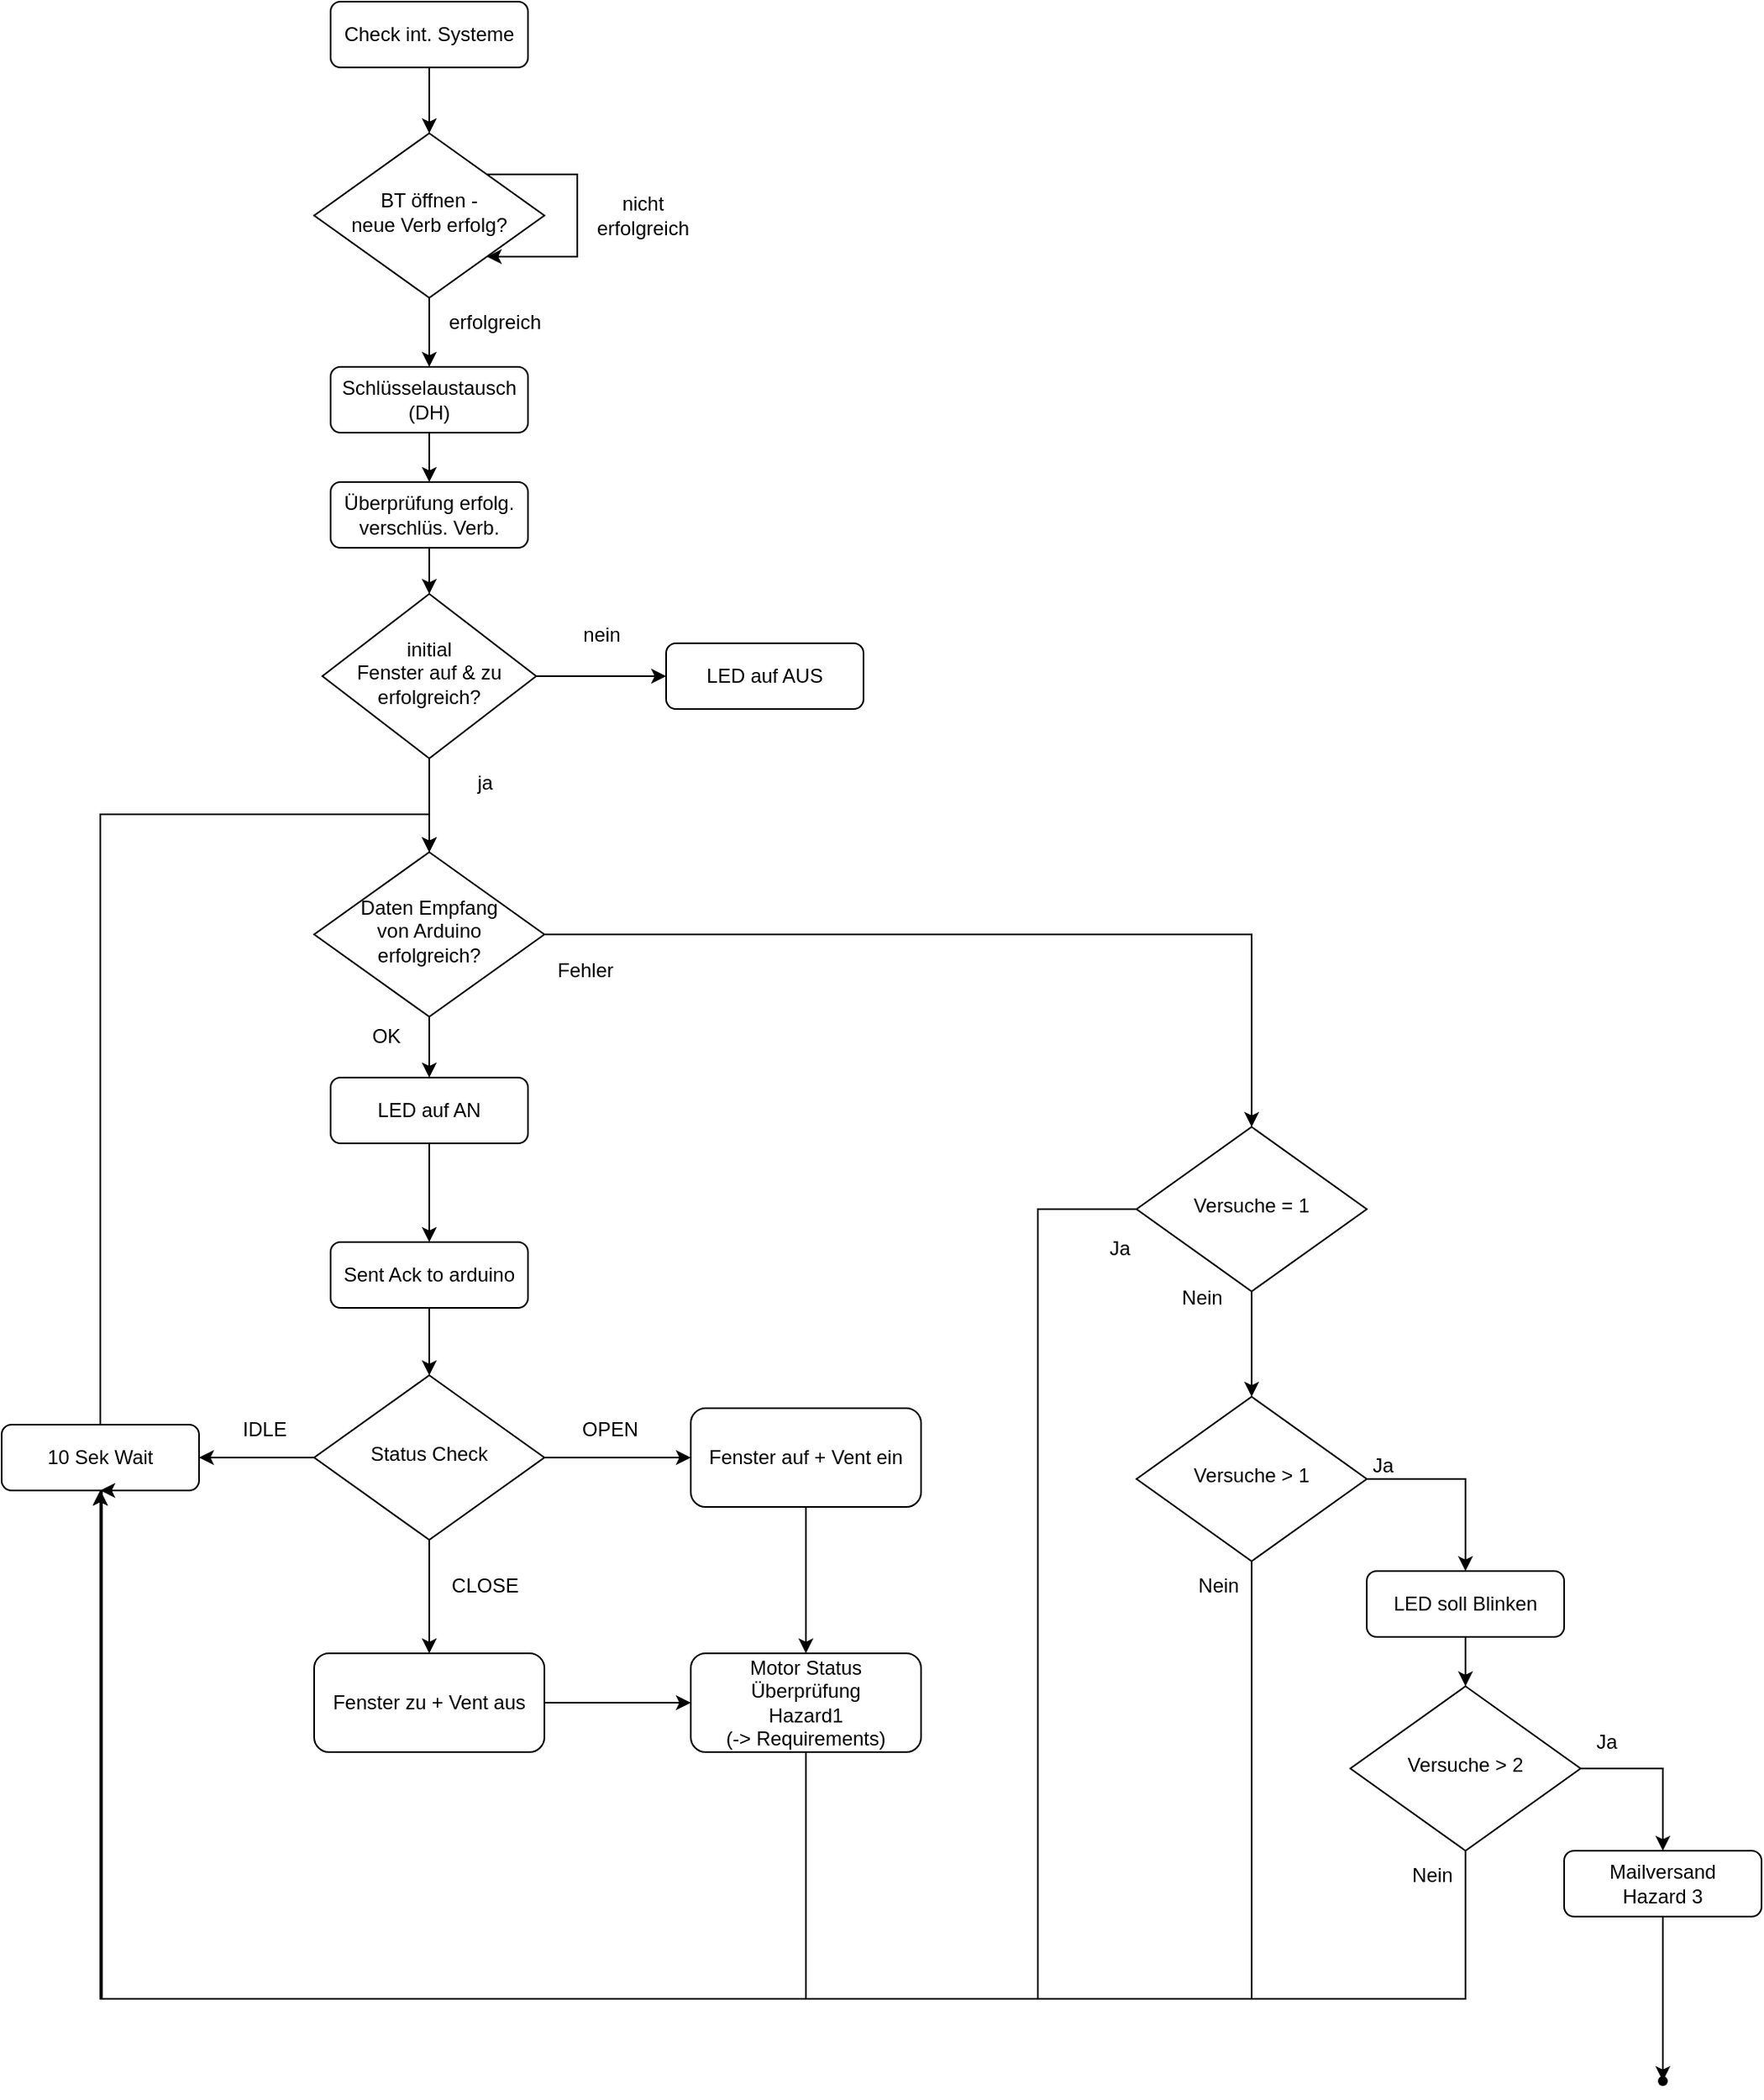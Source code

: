 <mxfile version="24.7.17">
  <diagram id="C5RBs43oDa-KdzZeNtuy" name="Page-1">
    <mxGraphModel dx="2261" dy="1915" grid="1" gridSize="10" guides="1" tooltips="1" connect="1" arrows="1" fold="1" page="1" pageScale="1" pageWidth="827" pageHeight="1169" math="0" shadow="0">
      <root>
        <mxCell id="WIyWlLk6GJQsqaUBKTNV-0" />
        <mxCell id="WIyWlLk6GJQsqaUBKTNV-1" parent="WIyWlLk6GJQsqaUBKTNV-0" />
        <mxCell id="l26qYK3cwUCG7lWAEhgh-0" style="edgeStyle=orthogonalEdgeStyle;rounded=0;orthogonalLoop=1;jettySize=auto;html=1;entryX=0.5;entryY=0;entryDx=0;entryDy=0;" parent="WIyWlLk6GJQsqaUBKTNV-1" source="l26qYK3cwUCG7lWAEhgh-1" target="l26qYK3cwUCG7lWAEhgh-3" edge="1">
          <mxGeometry relative="1" as="geometry" />
        </mxCell>
        <mxCell id="l26qYK3cwUCG7lWAEhgh-1" value="Check int. Systeme" style="rounded=1;whiteSpace=wrap;html=1;fontSize=12;glass=0;strokeWidth=1;shadow=0;" parent="WIyWlLk6GJQsqaUBKTNV-1" vertex="1">
          <mxGeometry x="150" y="-574" width="120" height="40" as="geometry" />
        </mxCell>
        <mxCell id="l26qYK3cwUCG7lWAEhgh-2" style="edgeStyle=orthogonalEdgeStyle;rounded=0;orthogonalLoop=1;jettySize=auto;html=1;entryX=0.5;entryY=0;entryDx=0;entryDy=0;" parent="WIyWlLk6GJQsqaUBKTNV-1" source="l26qYK3cwUCG7lWAEhgh-3" target="l26qYK3cwUCG7lWAEhgh-7" edge="1">
          <mxGeometry relative="1" as="geometry" />
        </mxCell>
        <mxCell id="l26qYK3cwUCG7lWAEhgh-3" value="BT öffnen - &lt;br&gt;neue Verb erfolg?" style="rhombus;whiteSpace=wrap;html=1;shadow=0;fontFamily=Helvetica;fontSize=12;align=center;strokeWidth=1;spacing=6;spacingTop=-4;" parent="WIyWlLk6GJQsqaUBKTNV-1" vertex="1">
          <mxGeometry x="140" y="-494" width="140" height="100" as="geometry" />
        </mxCell>
        <mxCell id="l26qYK3cwUCG7lWAEhgh-4" style="edgeStyle=orthogonalEdgeStyle;rounded=0;orthogonalLoop=1;jettySize=auto;html=1;exitX=1;exitY=0;exitDx=0;exitDy=0;entryX=1;entryY=1;entryDx=0;entryDy=0;" parent="WIyWlLk6GJQsqaUBKTNV-1" source="l26qYK3cwUCG7lWAEhgh-3" target="l26qYK3cwUCG7lWAEhgh-3" edge="1">
          <mxGeometry relative="1" as="geometry">
            <Array as="points">
              <mxPoint x="300" y="-469" />
              <mxPoint x="300" y="-419" />
            </Array>
          </mxGeometry>
        </mxCell>
        <mxCell id="l26qYK3cwUCG7lWAEhgh-5" value="nicht erfolgreich" style="text;html=1;align=center;verticalAlign=middle;whiteSpace=wrap;rounded=0;" parent="WIyWlLk6GJQsqaUBKTNV-1" vertex="1">
          <mxGeometry x="310" y="-459" width="60" height="30" as="geometry" />
        </mxCell>
        <mxCell id="l26qYK3cwUCG7lWAEhgh-6" style="edgeStyle=orthogonalEdgeStyle;rounded=0;orthogonalLoop=1;jettySize=auto;html=1;entryX=0.5;entryY=0;entryDx=0;entryDy=0;" parent="WIyWlLk6GJQsqaUBKTNV-1" source="l26qYK3cwUCG7lWAEhgh-7" target="l26qYK3cwUCG7lWAEhgh-8" edge="1">
          <mxGeometry relative="1" as="geometry" />
        </mxCell>
        <mxCell id="l26qYK3cwUCG7lWAEhgh-7" value="Schlüsselaustausch (DH)" style="rounded=1;whiteSpace=wrap;html=1;fontSize=12;glass=0;strokeWidth=1;shadow=0;" parent="WIyWlLk6GJQsqaUBKTNV-1" vertex="1">
          <mxGeometry x="150" y="-352" width="120" height="40" as="geometry" />
        </mxCell>
        <mxCell id="LLAgoQ3-aO-jd1RpZhgR-37" style="edgeStyle=orthogonalEdgeStyle;rounded=0;orthogonalLoop=1;jettySize=auto;html=1;entryX=0.5;entryY=0;entryDx=0;entryDy=0;" parent="WIyWlLk6GJQsqaUBKTNV-1" source="l26qYK3cwUCG7lWAEhgh-8" target="LLAgoQ3-aO-jd1RpZhgR-32" edge="1">
          <mxGeometry relative="1" as="geometry" />
        </mxCell>
        <mxCell id="l26qYK3cwUCG7lWAEhgh-8" value="Überprüfung erfolg. verschlüs. Verb." style="rounded=1;whiteSpace=wrap;html=1;fontSize=12;glass=0;strokeWidth=1;shadow=0;" parent="WIyWlLk6GJQsqaUBKTNV-1" vertex="1">
          <mxGeometry x="150" y="-282" width="120" height="40" as="geometry" />
        </mxCell>
        <mxCell id="l26qYK3cwUCG7lWAEhgh-9" value="erfolgreich" style="text;html=1;align=center;verticalAlign=middle;whiteSpace=wrap;rounded=0;" parent="WIyWlLk6GJQsqaUBKTNV-1" vertex="1">
          <mxGeometry x="220" y="-394" width="60" height="30" as="geometry" />
        </mxCell>
        <mxCell id="l26qYK3cwUCG7lWAEhgh-18" style="edgeStyle=orthogonalEdgeStyle;rounded=0;orthogonalLoop=1;jettySize=auto;html=1;entryX=0.5;entryY=0;entryDx=0;entryDy=0;" parent="WIyWlLk6GJQsqaUBKTNV-1" source="l26qYK3cwUCG7lWAEhgh-12" target="IoJXoEX7-xDpXQFDrcYZ-3" edge="1">
          <mxGeometry relative="1" as="geometry">
            <mxPoint x="369" y="190" as="targetPoint" />
          </mxGeometry>
        </mxCell>
        <mxCell id="IoJXoEX7-xDpXQFDrcYZ-32" value="" style="edgeStyle=orthogonalEdgeStyle;rounded=0;orthogonalLoop=1;jettySize=auto;html=1;" parent="WIyWlLk6GJQsqaUBKTNV-1" source="l26qYK3cwUCG7lWAEhgh-12" target="LLAgoQ3-aO-jd1RpZhgR-38" edge="1">
          <mxGeometry relative="1" as="geometry" />
        </mxCell>
        <mxCell id="l26qYK3cwUCG7lWAEhgh-12" value="Daten Empfang&lt;br&gt;von Arduino&lt;br&gt;erfolgreich?" style="rhombus;whiteSpace=wrap;html=1;shadow=0;fontFamily=Helvetica;fontSize=12;align=center;strokeWidth=1;spacing=6;spacingTop=-4;" parent="WIyWlLk6GJQsqaUBKTNV-1" vertex="1">
          <mxGeometry x="140" y="-57" width="140" height="100" as="geometry" />
        </mxCell>
        <mxCell id="l26qYK3cwUCG7lWAEhgh-19" value="Fehler" style="text;html=1;align=center;verticalAlign=middle;whiteSpace=wrap;rounded=0;" parent="WIyWlLk6GJQsqaUBKTNV-1" vertex="1">
          <mxGeometry x="275" width="60" height="30" as="geometry" />
        </mxCell>
        <mxCell id="k3Ih1Ygd1gaxLAj5tbEp-6" value="Ja" style="text;html=1;align=center;verticalAlign=middle;whiteSpace=wrap;rounded=0;" parent="WIyWlLk6GJQsqaUBKTNV-1" vertex="1">
          <mxGeometry x="600" y="169" width="60" height="30" as="geometry" />
        </mxCell>
        <mxCell id="qPAPX_r_gzgLat9bHxzs-1" value="" style="edgeStyle=orthogonalEdgeStyle;rounded=0;orthogonalLoop=1;jettySize=auto;html=1;" edge="1" parent="WIyWlLk6GJQsqaUBKTNV-1" source="k3Ih1Ygd1gaxLAj5tbEp-11" target="qPAPX_r_gzgLat9bHxzs-0">
          <mxGeometry relative="1" as="geometry" />
        </mxCell>
        <mxCell id="k3Ih1Ygd1gaxLAj5tbEp-11" value="Mailversand&lt;br&gt;Hazard 3" style="rounded=1;whiteSpace=wrap;html=1;fontSize=12;glass=0;strokeWidth=1;shadow=0;" parent="WIyWlLk6GJQsqaUBKTNV-1" vertex="1">
          <mxGeometry x="900" y="550" width="120" height="40" as="geometry" />
        </mxCell>
        <mxCell id="LLAgoQ3-aO-jd1RpZhgR-13" style="edgeStyle=orthogonalEdgeStyle;rounded=0;orthogonalLoop=1;jettySize=auto;html=1;entryX=1;entryY=0.5;entryDx=0;entryDy=0;" parent="WIyWlLk6GJQsqaUBKTNV-1" source="LLAgoQ3-aO-jd1RpZhgR-7" target="LLAgoQ3-aO-jd1RpZhgR-12" edge="1">
          <mxGeometry relative="1" as="geometry" />
        </mxCell>
        <mxCell id="LLAgoQ3-aO-jd1RpZhgR-25" style="edgeStyle=orthogonalEdgeStyle;rounded=0;orthogonalLoop=1;jettySize=auto;html=1;entryX=0;entryY=0.5;entryDx=0;entryDy=0;exitX=1;exitY=0.5;exitDx=0;exitDy=0;" parent="WIyWlLk6GJQsqaUBKTNV-1" source="LLAgoQ3-aO-jd1RpZhgR-7" target="LLAgoQ3-aO-jd1RpZhgR-24" edge="1">
          <mxGeometry relative="1" as="geometry">
            <mxPoint x="280.0" y="312" as="sourcePoint" />
          </mxGeometry>
        </mxCell>
        <mxCell id="LLAgoQ3-aO-jd1RpZhgR-28" style="edgeStyle=orthogonalEdgeStyle;rounded=0;orthogonalLoop=1;jettySize=auto;html=1;entryX=0.5;entryY=0;entryDx=0;entryDy=0;" parent="WIyWlLk6GJQsqaUBKTNV-1" source="LLAgoQ3-aO-jd1RpZhgR-7" target="LLAgoQ3-aO-jd1RpZhgR-20" edge="1">
          <mxGeometry relative="1" as="geometry" />
        </mxCell>
        <mxCell id="LLAgoQ3-aO-jd1RpZhgR-7" value="Status Check" style="rhombus;whiteSpace=wrap;html=1;shadow=0;fontFamily=Helvetica;fontSize=12;align=center;strokeWidth=1;spacing=6;spacingTop=-4;" parent="WIyWlLk6GJQsqaUBKTNV-1" vertex="1">
          <mxGeometry x="140" y="261" width="140" height="100" as="geometry" />
        </mxCell>
        <mxCell id="LLAgoQ3-aO-jd1RpZhgR-10" value="IDLE" style="text;html=1;align=center;verticalAlign=middle;whiteSpace=wrap;rounded=0;" parent="WIyWlLk6GJQsqaUBKTNV-1" vertex="1">
          <mxGeometry x="80" y="279" width="60" height="30" as="geometry" />
        </mxCell>
        <mxCell id="LLAgoQ3-aO-jd1RpZhgR-14" style="edgeStyle=orthogonalEdgeStyle;rounded=0;orthogonalLoop=1;jettySize=auto;html=1;exitX=0.5;exitY=0;exitDx=0;exitDy=0;entryX=0.5;entryY=0;entryDx=0;entryDy=0;" parent="WIyWlLk6GJQsqaUBKTNV-1" source="LLAgoQ3-aO-jd1RpZhgR-12" target="l26qYK3cwUCG7lWAEhgh-12" edge="1">
          <mxGeometry relative="1" as="geometry">
            <mxPoint x="90" y="100" as="targetPoint" />
            <Array as="points">
              <mxPoint x="10" y="-80" />
              <mxPoint x="210" y="-80" />
            </Array>
          </mxGeometry>
        </mxCell>
        <mxCell id="LLAgoQ3-aO-jd1RpZhgR-12" value="10 Sek Wait" style="rounded=1;whiteSpace=wrap;html=1;fontSize=12;glass=0;strokeWidth=1;shadow=0;" parent="WIyWlLk6GJQsqaUBKTNV-1" vertex="1">
          <mxGeometry x="-50" y="291" width="120" height="40" as="geometry" />
        </mxCell>
        <mxCell id="LLAgoQ3-aO-jd1RpZhgR-15" value="OPEN" style="text;html=1;align=center;verticalAlign=middle;whiteSpace=wrap;rounded=0;" parent="WIyWlLk6GJQsqaUBKTNV-1" vertex="1">
          <mxGeometry x="290" y="279" width="60" height="30" as="geometry" />
        </mxCell>
        <mxCell id="LLAgoQ3-aO-jd1RpZhgR-19" style="edgeStyle=orthogonalEdgeStyle;rounded=0;orthogonalLoop=1;jettySize=auto;html=1;entryX=0;entryY=0.5;entryDx=0;entryDy=0;" parent="WIyWlLk6GJQsqaUBKTNV-1" source="LLAgoQ3-aO-jd1RpZhgR-20" target="LLAgoQ3-aO-jd1RpZhgR-21" edge="1">
          <mxGeometry relative="1" as="geometry" />
        </mxCell>
        <mxCell id="LLAgoQ3-aO-jd1RpZhgR-20" value="Fenster zu + Vent aus" style="rounded=1;whiteSpace=wrap;html=1;fontSize=12;glass=0;strokeWidth=1;shadow=0;" parent="WIyWlLk6GJQsqaUBKTNV-1" vertex="1">
          <mxGeometry x="140" y="430" width="140" height="60" as="geometry" />
        </mxCell>
        <mxCell id="LLAgoQ3-aO-jd1RpZhgR-29" style="edgeStyle=orthogonalEdgeStyle;rounded=0;orthogonalLoop=1;jettySize=auto;html=1;entryX=0.5;entryY=1;entryDx=0;entryDy=0;" parent="WIyWlLk6GJQsqaUBKTNV-1" source="LLAgoQ3-aO-jd1RpZhgR-21" target="LLAgoQ3-aO-jd1RpZhgR-12" edge="1">
          <mxGeometry relative="1" as="geometry">
            <Array as="points">
              <mxPoint x="439" y="640" />
              <mxPoint x="10" y="640" />
            </Array>
          </mxGeometry>
        </mxCell>
        <mxCell id="LLAgoQ3-aO-jd1RpZhgR-21" value="Motor Status Überprüfung&lt;br&gt;Hazard1&lt;br&gt;(-&amp;gt; Requirements)" style="rounded=1;whiteSpace=wrap;html=1;fontSize=12;glass=0;strokeWidth=1;shadow=0;" parent="WIyWlLk6GJQsqaUBKTNV-1" vertex="1">
          <mxGeometry x="369" y="430" width="140" height="60" as="geometry" />
        </mxCell>
        <mxCell id="LLAgoQ3-aO-jd1RpZhgR-23" style="edgeStyle=orthogonalEdgeStyle;rounded=0;orthogonalLoop=1;jettySize=auto;html=1;entryX=0.5;entryY=0;entryDx=0;entryDy=0;" parent="WIyWlLk6GJQsqaUBKTNV-1" source="LLAgoQ3-aO-jd1RpZhgR-24" target="LLAgoQ3-aO-jd1RpZhgR-21" edge="1">
          <mxGeometry relative="1" as="geometry" />
        </mxCell>
        <mxCell id="LLAgoQ3-aO-jd1RpZhgR-24" value="Fenster auf + Vent ein" style="rounded=1;whiteSpace=wrap;html=1;fontSize=12;glass=0;strokeWidth=1;shadow=0;" parent="WIyWlLk6GJQsqaUBKTNV-1" vertex="1">
          <mxGeometry x="369" y="281" width="140" height="60" as="geometry" />
        </mxCell>
        <mxCell id="LLAgoQ3-aO-jd1RpZhgR-27" value="CLOSE" style="text;html=1;align=center;verticalAlign=middle;whiteSpace=wrap;rounded=0;" parent="WIyWlLk6GJQsqaUBKTNV-1" vertex="1">
          <mxGeometry x="214" y="374" width="60" height="30" as="geometry" />
        </mxCell>
        <mxCell id="LLAgoQ3-aO-jd1RpZhgR-31" style="edgeStyle=orthogonalEdgeStyle;rounded=0;orthogonalLoop=1;jettySize=auto;html=1;entryX=0;entryY=0.5;entryDx=0;entryDy=0;" parent="WIyWlLk6GJQsqaUBKTNV-1" source="LLAgoQ3-aO-jd1RpZhgR-32" target="LLAgoQ3-aO-jd1RpZhgR-33" edge="1">
          <mxGeometry relative="1" as="geometry" />
        </mxCell>
        <mxCell id="IoJXoEX7-xDpXQFDrcYZ-28" style="edgeStyle=orthogonalEdgeStyle;rounded=0;orthogonalLoop=1;jettySize=auto;html=1;" parent="WIyWlLk6GJQsqaUBKTNV-1" source="LLAgoQ3-aO-jd1RpZhgR-32" target="l26qYK3cwUCG7lWAEhgh-12" edge="1">
          <mxGeometry relative="1" as="geometry" />
        </mxCell>
        <mxCell id="LLAgoQ3-aO-jd1RpZhgR-32" value="initial&lt;br&gt;Fenster auf &amp;amp; zu&lt;br&gt;erfolgreich?" style="rhombus;whiteSpace=wrap;html=1;shadow=0;fontFamily=Helvetica;fontSize=12;align=center;strokeWidth=1;spacing=6;spacingTop=-4;" parent="WIyWlLk6GJQsqaUBKTNV-1" vertex="1">
          <mxGeometry x="145" y="-214" width="130" height="100" as="geometry" />
        </mxCell>
        <mxCell id="LLAgoQ3-aO-jd1RpZhgR-33" value="LED auf AUS" style="rounded=1;whiteSpace=wrap;html=1;fontSize=12;glass=0;strokeWidth=1;shadow=0;" parent="WIyWlLk6GJQsqaUBKTNV-1" vertex="1">
          <mxGeometry x="354" y="-184" width="120" height="40" as="geometry" />
        </mxCell>
        <mxCell id="LLAgoQ3-aO-jd1RpZhgR-34" value="nein" style="text;html=1;align=center;verticalAlign=middle;whiteSpace=wrap;rounded=0;" parent="WIyWlLk6GJQsqaUBKTNV-1" vertex="1">
          <mxGeometry x="285" y="-204" width="60" height="30" as="geometry" />
        </mxCell>
        <mxCell id="LLAgoQ3-aO-jd1RpZhgR-35" value="ja" style="text;html=1;align=center;verticalAlign=middle;whiteSpace=wrap;rounded=0;" parent="WIyWlLk6GJQsqaUBKTNV-1" vertex="1">
          <mxGeometry x="214" y="-114" width="60" height="30" as="geometry" />
        </mxCell>
        <mxCell id="IoJXoEX7-xDpXQFDrcYZ-30" value="" style="edgeStyle=orthogonalEdgeStyle;rounded=0;orthogonalLoop=1;jettySize=auto;html=1;" parent="WIyWlLk6GJQsqaUBKTNV-1" source="LLAgoQ3-aO-jd1RpZhgR-38" target="oorhDEIxiWI7fOmiaC9q-1" edge="1">
          <mxGeometry relative="1" as="geometry" />
        </mxCell>
        <mxCell id="LLAgoQ3-aO-jd1RpZhgR-38" value="LED auf AN" style="rounded=1;whiteSpace=wrap;html=1;fontSize=12;glass=0;strokeWidth=1;shadow=0;" parent="WIyWlLk6GJQsqaUBKTNV-1" vertex="1">
          <mxGeometry x="150" y="80" width="120" height="40" as="geometry" />
        </mxCell>
        <mxCell id="oorhDEIxiWI7fOmiaC9q-3" style="edgeStyle=orthogonalEdgeStyle;rounded=0;orthogonalLoop=1;jettySize=auto;html=1;entryX=0.5;entryY=0;entryDx=0;entryDy=0;" parent="WIyWlLk6GJQsqaUBKTNV-1" source="oorhDEIxiWI7fOmiaC9q-1" target="LLAgoQ3-aO-jd1RpZhgR-7" edge="1">
          <mxGeometry relative="1" as="geometry" />
        </mxCell>
        <mxCell id="oorhDEIxiWI7fOmiaC9q-1" value="Sent Ack to arduino" style="rounded=1;whiteSpace=wrap;html=1;fontSize=12;glass=0;strokeWidth=1;shadow=0;" parent="WIyWlLk6GJQsqaUBKTNV-1" vertex="1">
          <mxGeometry x="150" y="180" width="120" height="40" as="geometry" />
        </mxCell>
        <mxCell id="IoJXoEX7-xDpXQFDrcYZ-10" style="edgeStyle=orthogonalEdgeStyle;rounded=0;orthogonalLoop=1;jettySize=auto;html=1;exitX=0;exitY=0.5;exitDx=0;exitDy=0;entryX=0.5;entryY=1;entryDx=0;entryDy=0;" parent="WIyWlLk6GJQsqaUBKTNV-1" source="IoJXoEX7-xDpXQFDrcYZ-3" target="LLAgoQ3-aO-jd1RpZhgR-12" edge="1">
          <mxGeometry relative="1" as="geometry">
            <mxPoint x="10" y="340" as="targetPoint" />
            <Array as="points">
              <mxPoint x="580" y="160" />
              <mxPoint x="580" y="640" />
              <mxPoint x="11" y="640" />
            </Array>
          </mxGeometry>
        </mxCell>
        <mxCell id="IoJXoEX7-xDpXQFDrcYZ-13" style="edgeStyle=orthogonalEdgeStyle;rounded=0;orthogonalLoop=1;jettySize=auto;html=1;entryX=0.5;entryY=1;entryDx=0;entryDy=0;exitX=0.5;exitY=1;exitDx=0;exitDy=0;" parent="WIyWlLk6GJQsqaUBKTNV-1" source="IoJXoEX7-xDpXQFDrcYZ-4" target="LLAgoQ3-aO-jd1RpZhgR-12" edge="1">
          <mxGeometry relative="1" as="geometry">
            <Array as="points">
              <mxPoint x="710" y="640" />
              <mxPoint x="10" y="640" />
            </Array>
          </mxGeometry>
        </mxCell>
        <mxCell id="IoJXoEX7-xDpXQFDrcYZ-14" style="edgeStyle=orthogonalEdgeStyle;rounded=0;orthogonalLoop=1;jettySize=auto;html=1;" parent="WIyWlLk6GJQsqaUBKTNV-1" source="IoJXoEX7-xDpXQFDrcYZ-3" target="IoJXoEX7-xDpXQFDrcYZ-4" edge="1">
          <mxGeometry relative="1" as="geometry" />
        </mxCell>
        <mxCell id="IoJXoEX7-xDpXQFDrcYZ-3" value="Versuche = 1" style="rhombus;whiteSpace=wrap;html=1;shadow=0;fontFamily=Helvetica;fontSize=12;align=center;strokeWidth=1;spacing=6;spacingTop=-4;" parent="WIyWlLk6GJQsqaUBKTNV-1" vertex="1">
          <mxGeometry x="640" y="110" width="140" height="100" as="geometry" />
        </mxCell>
        <mxCell id="IoJXoEX7-xDpXQFDrcYZ-20" style="edgeStyle=orthogonalEdgeStyle;rounded=0;orthogonalLoop=1;jettySize=auto;html=1;entryX=0.5;entryY=0;entryDx=0;entryDy=0;exitX=1;exitY=0.5;exitDx=0;exitDy=0;" parent="WIyWlLk6GJQsqaUBKTNV-1" source="IoJXoEX7-xDpXQFDrcYZ-4" target="IoJXoEX7-xDpXQFDrcYZ-18" edge="1">
          <mxGeometry relative="1" as="geometry" />
        </mxCell>
        <mxCell id="IoJXoEX7-xDpXQFDrcYZ-4" value="Versuche &amp;gt; 1" style="rhombus;whiteSpace=wrap;html=1;shadow=0;fontFamily=Helvetica;fontSize=12;align=center;strokeWidth=1;spacing=6;spacingTop=-4;" parent="WIyWlLk6GJQsqaUBKTNV-1" vertex="1">
          <mxGeometry x="640" y="274" width="140" height="100" as="geometry" />
        </mxCell>
        <mxCell id="IoJXoEX7-xDpXQFDrcYZ-24" style="edgeStyle=orthogonalEdgeStyle;rounded=0;orthogonalLoop=1;jettySize=auto;html=1;exitX=1;exitY=0.5;exitDx=0;exitDy=0;" parent="WIyWlLk6GJQsqaUBKTNV-1" source="IoJXoEX7-xDpXQFDrcYZ-5" target="k3Ih1Ygd1gaxLAj5tbEp-11" edge="1">
          <mxGeometry relative="1" as="geometry" />
        </mxCell>
        <mxCell id="IoJXoEX7-xDpXQFDrcYZ-5" value="Versuche &amp;gt; 2" style="rhombus;whiteSpace=wrap;html=1;shadow=0;fontFamily=Helvetica;fontSize=12;align=center;strokeWidth=1;spacing=6;spacingTop=-4;" parent="WIyWlLk6GJQsqaUBKTNV-1" vertex="1">
          <mxGeometry x="770" y="450" width="140" height="100" as="geometry" />
        </mxCell>
        <mxCell id="IoJXoEX7-xDpXQFDrcYZ-11" value="Nein" style="text;html=1;align=center;verticalAlign=middle;whiteSpace=wrap;rounded=0;" parent="WIyWlLk6GJQsqaUBKTNV-1" vertex="1">
          <mxGeometry x="650" y="199" width="60" height="30" as="geometry" />
        </mxCell>
        <mxCell id="IoJXoEX7-xDpXQFDrcYZ-15" value="Ja" style="text;html=1;align=center;verticalAlign=middle;whiteSpace=wrap;rounded=0;" parent="WIyWlLk6GJQsqaUBKTNV-1" vertex="1">
          <mxGeometry x="760" y="301" width="60" height="30" as="geometry" />
        </mxCell>
        <mxCell id="IoJXoEX7-xDpXQFDrcYZ-16" value="Nein" style="text;html=1;align=center;verticalAlign=middle;whiteSpace=wrap;rounded=0;" parent="WIyWlLk6GJQsqaUBKTNV-1" vertex="1">
          <mxGeometry x="660" y="374" width="60" height="30" as="geometry" />
        </mxCell>
        <mxCell id="IoJXoEX7-xDpXQFDrcYZ-21" style="edgeStyle=orthogonalEdgeStyle;rounded=0;orthogonalLoop=1;jettySize=auto;html=1;entryX=0.5;entryY=1;entryDx=0;entryDy=0;exitX=0.5;exitY=1;exitDx=0;exitDy=0;" parent="WIyWlLk6GJQsqaUBKTNV-1" source="IoJXoEX7-xDpXQFDrcYZ-5" target="LLAgoQ3-aO-jd1RpZhgR-12" edge="1">
          <mxGeometry relative="1" as="geometry">
            <Array as="points">
              <mxPoint x="840" y="640" />
              <mxPoint x="10" y="640" />
            </Array>
          </mxGeometry>
        </mxCell>
        <mxCell id="IoJXoEX7-xDpXQFDrcYZ-22" value="" style="edgeStyle=orthogonalEdgeStyle;rounded=0;orthogonalLoop=1;jettySize=auto;html=1;" parent="WIyWlLk6GJQsqaUBKTNV-1" source="IoJXoEX7-xDpXQFDrcYZ-18" target="IoJXoEX7-xDpXQFDrcYZ-5" edge="1">
          <mxGeometry relative="1" as="geometry" />
        </mxCell>
        <mxCell id="IoJXoEX7-xDpXQFDrcYZ-18" value="LED soll Blinken" style="rounded=1;whiteSpace=wrap;html=1;fontSize=12;glass=0;strokeWidth=1;shadow=0;" parent="WIyWlLk6GJQsqaUBKTNV-1" vertex="1">
          <mxGeometry x="780" y="380" width="120" height="40" as="geometry" />
        </mxCell>
        <mxCell id="IoJXoEX7-xDpXQFDrcYZ-23" value="Ja" style="text;html=1;align=center;verticalAlign=middle;whiteSpace=wrap;rounded=0;" parent="WIyWlLk6GJQsqaUBKTNV-1" vertex="1">
          <mxGeometry x="896" y="469" width="60" height="30" as="geometry" />
        </mxCell>
        <mxCell id="IoJXoEX7-xDpXQFDrcYZ-26" value="Nein" style="text;html=1;align=center;verticalAlign=middle;whiteSpace=wrap;rounded=0;" parent="WIyWlLk6GJQsqaUBKTNV-1" vertex="1">
          <mxGeometry x="790" y="550" width="60" height="30" as="geometry" />
        </mxCell>
        <mxCell id="IoJXoEX7-xDpXQFDrcYZ-34" value="OK" style="text;html=1;align=center;verticalAlign=middle;whiteSpace=wrap;rounded=0;" parent="WIyWlLk6GJQsqaUBKTNV-1" vertex="1">
          <mxGeometry x="154" y="40" width="60" height="30" as="geometry" />
        </mxCell>
        <mxCell id="qPAPX_r_gzgLat9bHxzs-0" value="" style="shape=waypoint;sketch=0;size=6;pointerEvents=1;points=[];fillColor=default;resizable=0;rotatable=0;perimeter=centerPerimeter;snapToPoint=1;rounded=1;glass=0;strokeWidth=1;shadow=0;" vertex="1" parent="WIyWlLk6GJQsqaUBKTNV-1">
          <mxGeometry x="950" y="680" width="20" height="20" as="geometry" />
        </mxCell>
      </root>
    </mxGraphModel>
  </diagram>
</mxfile>
